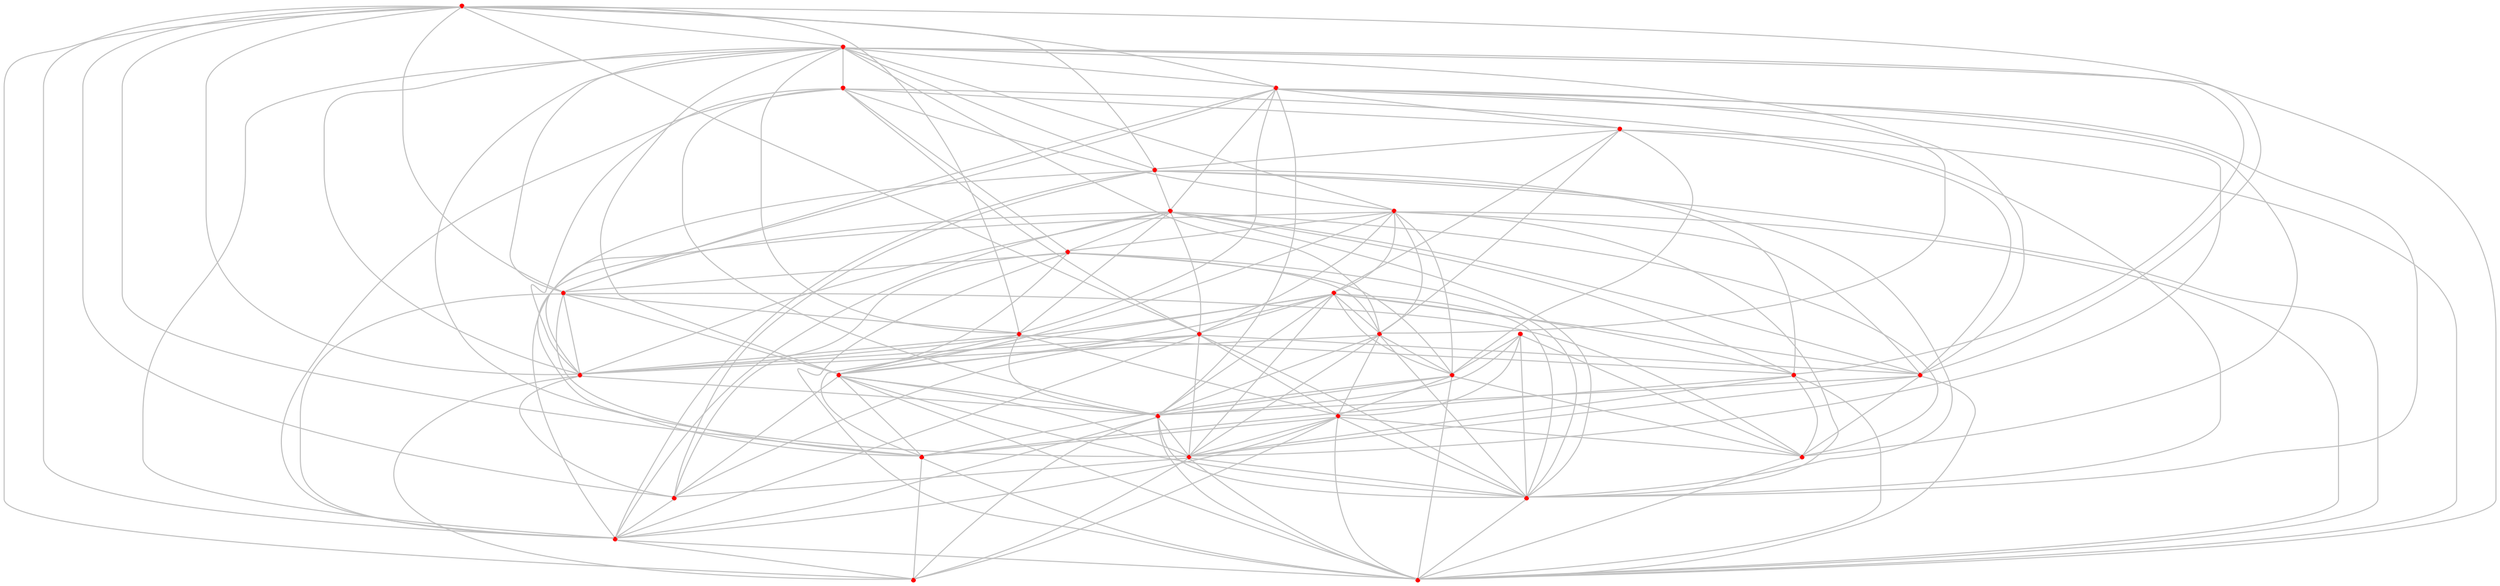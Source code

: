 graph {
	0 [color=red shape=point]
	1 [color=red shape=point]
	2 [color=red shape=point]
	3 [color=red shape=point]
	4 [color=red shape=point]
	5 [color=red shape=point]
	6 [color=red shape=point]
	7 [color=red shape=point]
	8 [color=red shape=point]
	9 [color=red shape=point]
	10 [color=red shape=point]
	11 [color=red shape=point]
	12 [color=red shape=point]
	13 [color=red shape=point]
	14 [color=red shape=point]
	15 [color=red shape=point]
	16 [color=red shape=point]
	17 [color=red shape=point]
	18 [color=red shape=point]
	19 [color=red shape=point]
	20 [color=red shape=point]
	21 [color=red shape=point]
	22 [color=red shape=point]
	23 [color=red shape=point]
	24 [color=red shape=point]
	25 [color=red shape=point]
	26 [color=red shape=point]
	27 [color=red shape=point]
	28 [color=red shape=point]
	29 [color=red shape=point]
	0 -- 1 [color=gray]
	0 -- 4 [color=gray]
	0 -- 7 [color=gray]
	0 -- 10 [color=gray]
	0 -- 11 [color=gray]
	0 -- 14 [color=gray]
	0 -- 16 [color=gray]
	0 -- 20 [color=gray]
	0 -- 23 [color=gray]
	0 -- 25 [color=gray]
	0 -- 27 [color=gray]
	0 -- 28 [color=gray]
	1 -- 2 [color=gray]
	1 -- 3 [color=gray]
	1 -- 4 [color=gray]
	1 -- 7 [color=gray]
	1 -- 10 [color=gray]
	1 -- 11 [color=gray]
	1 -- 13 [color=gray]
	1 -- 15 [color=gray]
	1 -- 16 [color=gray]
	1 -- 19 [color=gray]
	1 -- 20 [color=gray]
	1 -- 22 [color=gray]
	1 -- 27 [color=gray]
	1 -- 29 [color=gray]
	2 -- 3 [color=gray]
	2 -- 6 [color=gray]
	2 -- 9 [color=gray]
	2 -- 14 [color=gray]
	2 -- 20 [color=gray]
	2 -- 21 [color=gray]
	2 -- 24 [color=gray]
	2 -- 27 [color=gray]
	3 -- 9 [color=gray]
	3 -- 12 [color=gray]
	3 -- 13 [color=gray]
	3 -- 14 [color=gray]
	3 -- 16 [color=gray]
	3 -- 17 [color=gray]
	3 -- 19 [color=gray]
	3 -- 24 [color=gray]
	3 -- 25 [color=gray]
	3 -- 29 [color=gray]
	4 -- 6 [color=gray]
	4 -- 8 [color=gray]
	4 -- 10 [color=gray]
	4 -- 11 [color=gray]
	4 -- 13 [color=gray]
	4 -- 21 [color=gray]
	4 -- 22 [color=gray]
	4 -- 24 [color=gray]
	4 -- 26 [color=gray]
	4 -- 27 [color=gray]
	5 -- 17 [color=gray]
	5 -- 18 [color=gray]
	5 -- 21 [color=gray]
	5 -- 24 [color=gray]
	5 -- 26 [color=gray]
	6 -- 7 [color=gray]
	6 -- 12 [color=gray]
	6 -- 13 [color=gray]
	6 -- 16 [color=gray]
	6 -- 17 [color=gray]
	6 -- 29 [color=gray]
	7 -- 8 [color=gray]
	7 -- 15 [color=gray]
	7 -- 20 [color=gray]
	7 -- 23 [color=gray]
	7 -- 24 [color=gray]
	7 -- 27 [color=gray]
	7 -- 29 [color=gray]
	8 -- 9 [color=gray]
	8 -- 10 [color=gray]
	8 -- 11 [color=gray]
	8 -- 14 [color=gray]
	8 -- 15 [color=gray]
	8 -- 16 [color=gray]
	8 -- 20 [color=gray]
	8 -- 24 [color=gray]
	8 -- 26 [color=gray]
	8 -- 27 [color=gray]
	9 -- 10 [color=gray]
	9 -- 13 [color=gray]
	9 -- 17 [color=gray]
	9 -- 19 [color=gray]
	9 -- 23 [color=gray]
	9 -- 24 [color=gray]
	9 -- 29 [color=gray]
	10 -- 11 [color=gray]
	10 -- 19 [color=gray]
	10 -- 20 [color=gray]
	10 -- 25 [color=gray]
	10 -- 26 [color=gray]
	10 -- 27 [color=gray]
	11 -- 15 [color=gray]
	11 -- 18 [color=gray]
	11 -- 19 [color=gray]
	11 -- 20 [color=gray]
	11 -- 21 [color=gray]
	12 -- 13 [color=gray]
	12 -- 14 [color=gray]
	12 -- 15 [color=gray]
	12 -- 16 [color=gray]
	12 -- 17 [color=gray]
	12 -- 19 [color=gray]
	12 -- 20 [color=gray]
	12 -- 21 [color=gray]
	12 -- 22 [color=gray]
	12 -- 24 [color=gray]
	12 -- 25 [color=gray]
	13 -- 17 [color=gray]
	13 -- 18 [color=gray]
	13 -- 20 [color=gray]
	13 -- 21 [color=gray]
	13 -- 22 [color=gray]
	13 -- 24 [color=gray]
	14 -- 16 [color=gray]
	14 -- 18 [color=gray]
	14 -- 19 [color=gray]
	14 -- 20 [color=gray]
	14 -- 22 [color=gray]
	14 -- 23 [color=gray]
	14 -- 24 [color=gray]
	14 -- 27 [color=gray]
	15 -- 22 [color=gray]
	15 -- 25 [color=gray]
	15 -- 26 [color=gray]
	15 -- 29 [color=gray]
	16 -- 21 [color=gray]
	16 -- 22 [color=gray]
	16 -- 26 [color=gray]
	16 -- 29 [color=gray]
	17 -- 18 [color=gray]
	17 -- 21 [color=gray]
	17 -- 25 [color=gray]
	17 -- 26 [color=gray]
	17 -- 29 [color=gray]
	18 -- 22 [color=gray]
	18 -- 24 [color=gray]
	18 -- 25 [color=gray]
	18 -- 26 [color=gray]
	18 -- 27 [color=gray]
	18 -- 28 [color=gray]
	18 -- 29 [color=gray]
	19 -- 21 [color=gray]
	19 -- 22 [color=gray]
	19 -- 23 [color=gray]
	19 -- 24 [color=gray]
	19 -- 25 [color=gray]
	19 -- 29 [color=gray]
	20 -- 21 [color=gray]
	20 -- 23 [color=gray]
	20 -- 28 [color=gray]
	21 -- 22 [color=gray]
	21 -- 24 [color=gray]
	21 -- 27 [color=gray]
	21 -- 28 [color=gray]
	21 -- 29 [color=gray]
	22 -- 23 [color=gray]
	22 -- 24 [color=gray]
	22 -- 28 [color=gray]
	22 -- 29 [color=gray]
	23 -- 27 [color=gray]
	24 -- 29 [color=gray]
	25 -- 28 [color=gray]
	25 -- 29 [color=gray]
	26 -- 29 [color=gray]
	27 -- 28 [color=gray]
	27 -- 29 [color=gray]
}
